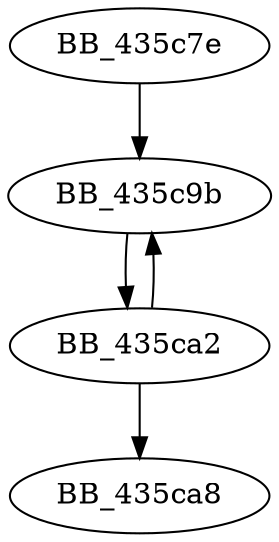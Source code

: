 DiGraph sub_435C7E{
BB_435c7e->BB_435c9b
BB_435c9b->BB_435ca2
BB_435ca2->BB_435c9b
BB_435ca2->BB_435ca8
}
